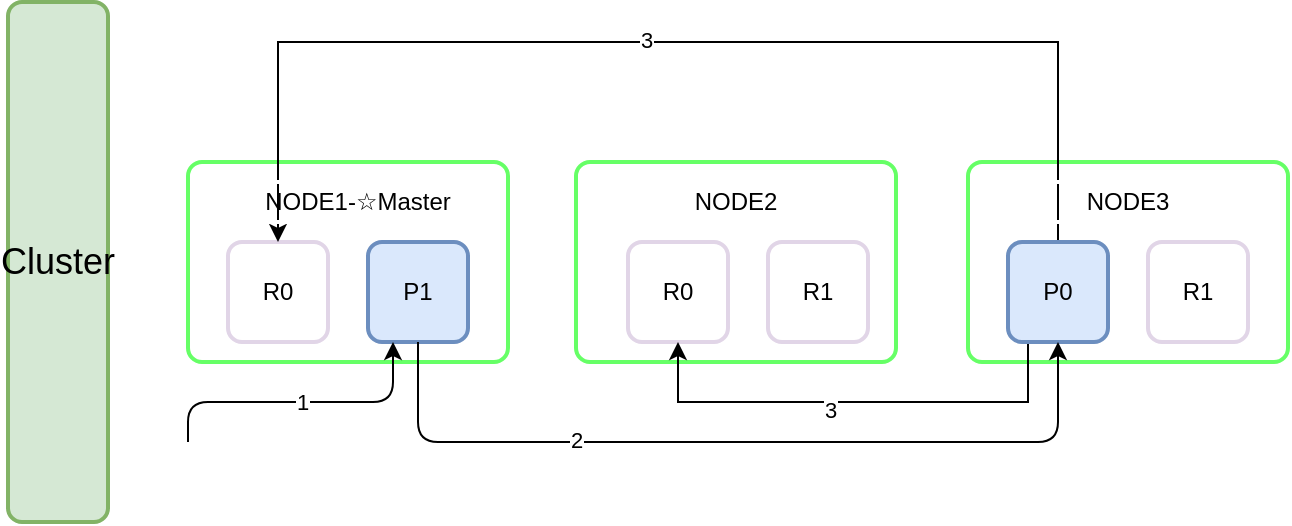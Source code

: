 <mxfile version="14.7.6" type="github">
  <diagram id="QjUY8rd6lTutOXnf1ftp" name="Page-1">
    <mxGraphModel dx="1038" dy="580" grid="1" gridSize="10" guides="1" tooltips="1" connect="1" arrows="1" fold="1" page="1" pageScale="1" pageWidth="827" pageHeight="1169" math="0" shadow="0">
      <root>
        <mxCell id="0" />
        <mxCell id="1" parent="0" />
        <mxCell id="_9kBscbex0TnuzICBj4Y-4" value="&lt;font style=&quot;font-size: 18px&quot;&gt;Cluster&lt;/font&gt;" style="rounded=1;whiteSpace=wrap;html=1;absoluteArcSize=1;arcSize=14;strokeWidth=2;fillColor=#d5e8d4;strokeColor=#82b366;" vertex="1" parent="1">
          <mxGeometry x="50" y="120" width="50" height="260" as="geometry" />
        </mxCell>
        <mxCell id="_9kBscbex0TnuzICBj4Y-5" value="" style="rounded=1;whiteSpace=wrap;html=1;absoluteArcSize=1;arcSize=14;strokeWidth=2;strokeColor=#66FF66;" vertex="1" parent="1">
          <mxGeometry x="140" y="200" width="160" height="100" as="geometry" />
        </mxCell>
        <mxCell id="_9kBscbex0TnuzICBj4Y-8" value="R0" style="rounded=1;whiteSpace=wrap;html=1;absoluteArcSize=1;arcSize=14;strokeWidth=2;strokeColor=#E1D5E7;" vertex="1" parent="1">
          <mxGeometry x="160" y="240" width="50" height="50" as="geometry" />
        </mxCell>
        <mxCell id="_9kBscbex0TnuzICBj4Y-9" value="" style="rounded=1;whiteSpace=wrap;html=1;absoluteArcSize=1;arcSize=14;strokeWidth=2;strokeColor=#66FF66;" vertex="1" parent="1">
          <mxGeometry x="334" y="200" width="160" height="100" as="geometry" />
        </mxCell>
        <mxCell id="_9kBscbex0TnuzICBj4Y-10" value="" style="rounded=1;whiteSpace=wrap;html=1;absoluteArcSize=1;arcSize=14;strokeWidth=2;strokeColor=#66FF66;" vertex="1" parent="1">
          <mxGeometry x="530" y="200" width="160" height="100" as="geometry" />
        </mxCell>
        <mxCell id="_9kBscbex0TnuzICBj4Y-12" value="P1" style="rounded=1;whiteSpace=wrap;html=1;absoluteArcSize=1;arcSize=14;strokeWidth=2;strokeColor=#6c8ebf;fillColor=#dae8fc;" vertex="1" parent="1">
          <mxGeometry x="230" y="240" width="50" height="50" as="geometry" />
        </mxCell>
        <mxCell id="_9kBscbex0TnuzICBj4Y-13" value="R0" style="rounded=1;whiteSpace=wrap;html=1;absoluteArcSize=1;arcSize=14;strokeWidth=2;strokeColor=#E1D5E7;" vertex="1" parent="1">
          <mxGeometry x="360" y="240" width="50" height="50" as="geometry" />
        </mxCell>
        <mxCell id="_9kBscbex0TnuzICBj4Y-14" value="R1" style="rounded=1;whiteSpace=wrap;html=1;absoluteArcSize=1;arcSize=14;strokeWidth=2;strokeColor=#E1D5E7;" vertex="1" parent="1">
          <mxGeometry x="430" y="240" width="50" height="50" as="geometry" />
        </mxCell>
        <mxCell id="_9kBscbex0TnuzICBj4Y-32" value="" style="edgeStyle=orthogonalEdgeStyle;rounded=0;orthogonalLoop=1;jettySize=auto;html=1;" edge="1" parent="1" source="_9kBscbex0TnuzICBj4Y-15" target="_9kBscbex0TnuzICBj4Y-8">
          <mxGeometry relative="1" as="geometry">
            <Array as="points">
              <mxPoint x="575" y="140" />
              <mxPoint x="185" y="140" />
            </Array>
          </mxGeometry>
        </mxCell>
        <mxCell id="_9kBscbex0TnuzICBj4Y-35" value="3" style="edgeLabel;html=1;align=center;verticalAlign=middle;resizable=0;points=[];" vertex="1" connectable="0" parent="_9kBscbex0TnuzICBj4Y-32">
          <mxGeometry x="0.039" y="-1" relative="1" as="geometry">
            <mxPoint as="offset" />
          </mxGeometry>
        </mxCell>
        <mxCell id="_9kBscbex0TnuzICBj4Y-33" value="" style="edgeStyle=orthogonalEdgeStyle;rounded=0;orthogonalLoop=1;jettySize=auto;html=1;entryX=0.5;entryY=1;entryDx=0;entryDy=0;" edge="1" parent="1" source="_9kBscbex0TnuzICBj4Y-15" target="_9kBscbex0TnuzICBj4Y-13">
          <mxGeometry relative="1" as="geometry">
            <Array as="points">
              <mxPoint x="560" y="320" />
              <mxPoint x="385" y="320" />
            </Array>
          </mxGeometry>
        </mxCell>
        <mxCell id="_9kBscbex0TnuzICBj4Y-34" value="3" style="edgeLabel;html=1;align=center;verticalAlign=middle;resizable=0;points=[];" vertex="1" connectable="0" parent="_9kBscbex0TnuzICBj4Y-33">
          <mxGeometry x="0.103" y="4" relative="1" as="geometry">
            <mxPoint as="offset" />
          </mxGeometry>
        </mxCell>
        <mxCell id="_9kBscbex0TnuzICBj4Y-15" value="P0" style="rounded=1;whiteSpace=wrap;html=1;absoluteArcSize=1;arcSize=14;strokeWidth=2;strokeColor=#6c8ebf;fillColor=#dae8fc;" vertex="1" parent="1">
          <mxGeometry x="550" y="240" width="50" height="50" as="geometry" />
        </mxCell>
        <mxCell id="_9kBscbex0TnuzICBj4Y-16" value="R1" style="rounded=1;whiteSpace=wrap;html=1;absoluteArcSize=1;arcSize=14;strokeWidth=2;strokeColor=#E1D5E7;" vertex="1" parent="1">
          <mxGeometry x="620" y="240" width="50" height="50" as="geometry" />
        </mxCell>
        <mxCell id="_9kBscbex0TnuzICBj4Y-18" value="NODE1-☆Master" style="rounded=1;whiteSpace=wrap;html=1;absoluteArcSize=1;arcSize=14;strokeWidth=2;strokeColor=#FFFFFF;fillColor=none;" vertex="1" parent="1">
          <mxGeometry x="160" y="210" width="130" height="20" as="geometry" />
        </mxCell>
        <mxCell id="_9kBscbex0TnuzICBj4Y-20" value="NODE2" style="rounded=1;whiteSpace=wrap;html=1;absoluteArcSize=1;arcSize=14;strokeWidth=2;strokeColor=#FFFFFF;fillColor=none;" vertex="1" parent="1">
          <mxGeometry x="348.5" y="210" width="130" height="20" as="geometry" />
        </mxCell>
        <mxCell id="_9kBscbex0TnuzICBj4Y-21" value="NODE3" style="rounded=1;whiteSpace=wrap;html=1;absoluteArcSize=1;arcSize=14;strokeWidth=2;strokeColor=#FFFFFF;fillColor=none;" vertex="1" parent="1">
          <mxGeometry x="545" y="210" width="130" height="20" as="geometry" />
        </mxCell>
        <mxCell id="_9kBscbex0TnuzICBj4Y-26" value="1" style="edgeStyle=elbowEdgeStyle;elbow=vertical;endArrow=classic;html=1;entryX=0.25;entryY=1;entryDx=0;entryDy=0;" edge="1" parent="1" target="_9kBscbex0TnuzICBj4Y-12">
          <mxGeometry width="50" height="50" relative="1" as="geometry">
            <mxPoint x="140" y="340" as="sourcePoint" />
            <mxPoint x="260" y="320" as="targetPoint" />
            <Array as="points">
              <mxPoint x="240" y="320" />
            </Array>
          </mxGeometry>
        </mxCell>
        <mxCell id="_9kBscbex0TnuzICBj4Y-27" value="" style="edgeStyle=elbowEdgeStyle;elbow=vertical;endArrow=classic;html=1;entryX=0.5;entryY=1;entryDx=0;entryDy=0;" edge="1" parent="1" source="_9kBscbex0TnuzICBj4Y-12" target="_9kBscbex0TnuzICBj4Y-15">
          <mxGeometry width="50" height="50" relative="1" as="geometry">
            <mxPoint x="284" y="330" as="sourcePoint" />
            <mxPoint x="580" y="300" as="targetPoint" />
            <Array as="points">
              <mxPoint x="400" y="340" />
              <mxPoint x="540" y="350" />
            </Array>
          </mxGeometry>
        </mxCell>
        <mxCell id="_9kBscbex0TnuzICBj4Y-28" value="2" style="edgeLabel;html=1;align=center;verticalAlign=middle;resizable=0;points=[];" vertex="1" connectable="0" parent="_9kBscbex0TnuzICBj4Y-27">
          <mxGeometry x="-0.386" y="1" relative="1" as="geometry">
            <mxPoint as="offset" />
          </mxGeometry>
        </mxCell>
      </root>
    </mxGraphModel>
  </diagram>
</mxfile>
